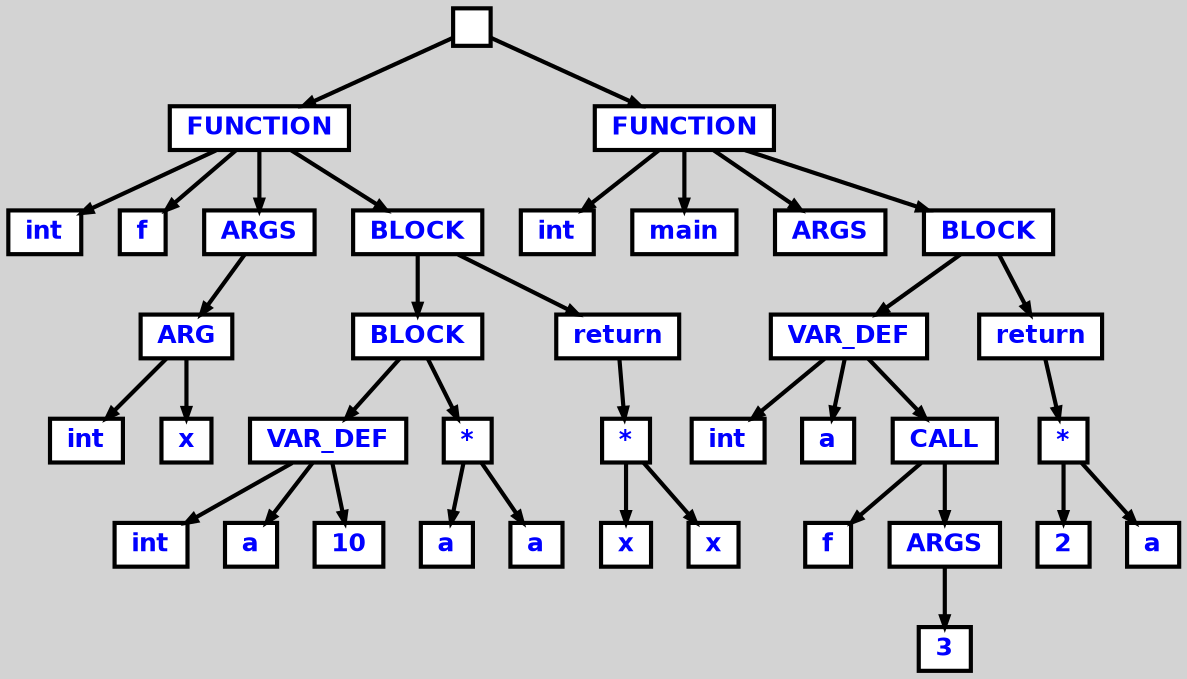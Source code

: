 digraph {

	ordering=out;
	ranksep=.4;
	bgcolor="lightgrey"; node [shape=box, fixedsize=false, fontsize=12, fontname="Helvetica-bold", fontcolor="blue"
		width=.25, height=.25, color="black", fillcolor="white", style="filled, solid, bold"];
	edge [arrowsize=.5, color="black", style="bold"]

  n0 [label=""];
  n1 [label="FUNCTION"];
  n1 [label="FUNCTION"];
  n2 [label="int"];
  n3 [label="f"];
  n4 [label="ARGS"];
  n4 [label="ARGS"];
  n5 [label="ARG"];
  n5 [label="ARG"];
  n6 [label="int"];
  n7 [label="x"];
  n8 [label="BLOCK"];
  n8 [label="BLOCK"];
  n9 [label="BLOCK"];
  n9 [label="BLOCK"];
  n10 [label="VAR_DEF"];
  n10 [label="VAR_DEF"];
  n11 [label="int"];
  n12 [label="a"];
  n13 [label="10"];
  n14 [label="*"];
  n14 [label="*"];
  n15 [label="a"];
  n16 [label="a"];
  n17 [label="return"];
  n17 [label="return"];
  n18 [label="*"];
  n18 [label="*"];
  n19 [label="x"];
  n20 [label="x"];
  n21 [label="FUNCTION"];
  n21 [label="FUNCTION"];
  n22 [label="int"];
  n23 [label="main"];
  n24 [label="ARGS"];
  n25 [label="BLOCK"];
  n25 [label="BLOCK"];
  n26 [label="VAR_DEF"];
  n26 [label="VAR_DEF"];
  n27 [label="int"];
  n28 [label="a"];
  n29 [label="CALL"];
  n29 [label="CALL"];
  n30 [label="f"];
  n31 [label="ARGS"];
  n31 [label="ARGS"];
  n32 [label="3"];
  n33 [label="return"];
  n33 [label="return"];
  n34 [label="*"];
  n34 [label="*"];
  n35 [label="2"];
  n36 [label="a"];

  n0 -> n1 // "" -> "FUNCTION"
  n1 -> n2 // "FUNCTION" -> "int"
  n1 -> n3 // "FUNCTION" -> "f"
  n1 -> n4 // "FUNCTION" -> "ARGS"
  n4 -> n5 // "ARGS" -> "ARG"
  n5 -> n6 // "ARG" -> "int"
  n5 -> n7 // "ARG" -> "x"
  n1 -> n8 // "FUNCTION" -> "BLOCK"
  n8 -> n9 // "BLOCK" -> "BLOCK"
  n9 -> n10 // "BLOCK" -> "VAR_DEF"
  n10 -> n11 // "VAR_DEF" -> "int"
  n10 -> n12 // "VAR_DEF" -> "a"
  n10 -> n13 // "VAR_DEF" -> "10"
  n9 -> n14 // "BLOCK" -> "*"
  n14 -> n15 // "*" -> "a"
  n14 -> n16 // "*" -> "a"
  n8 -> n17 // "BLOCK" -> "return"
  n17 -> n18 // "return" -> "*"
  n18 -> n19 // "*" -> "x"
  n18 -> n20 // "*" -> "x"
  n0 -> n21 // "" -> "FUNCTION"
  n21 -> n22 // "FUNCTION" -> "int"
  n21 -> n23 // "FUNCTION" -> "main"
  n21 -> n24 // "FUNCTION" -> "ARGS"
  n21 -> n25 // "FUNCTION" -> "BLOCK"
  n25 -> n26 // "BLOCK" -> "VAR_DEF"
  n26 -> n27 // "VAR_DEF" -> "int"
  n26 -> n28 // "VAR_DEF" -> "a"
  n26 -> n29 // "VAR_DEF" -> "CALL"
  n29 -> n30 // "CALL" -> "f"
  n29 -> n31 // "CALL" -> "ARGS"
  n31 -> n32 // "ARGS" -> "3"
  n25 -> n33 // "BLOCK" -> "return"
  n33 -> n34 // "return" -> "*"
  n34 -> n35 // "*" -> "2"
  n34 -> n36 // "*" -> "a"

}
